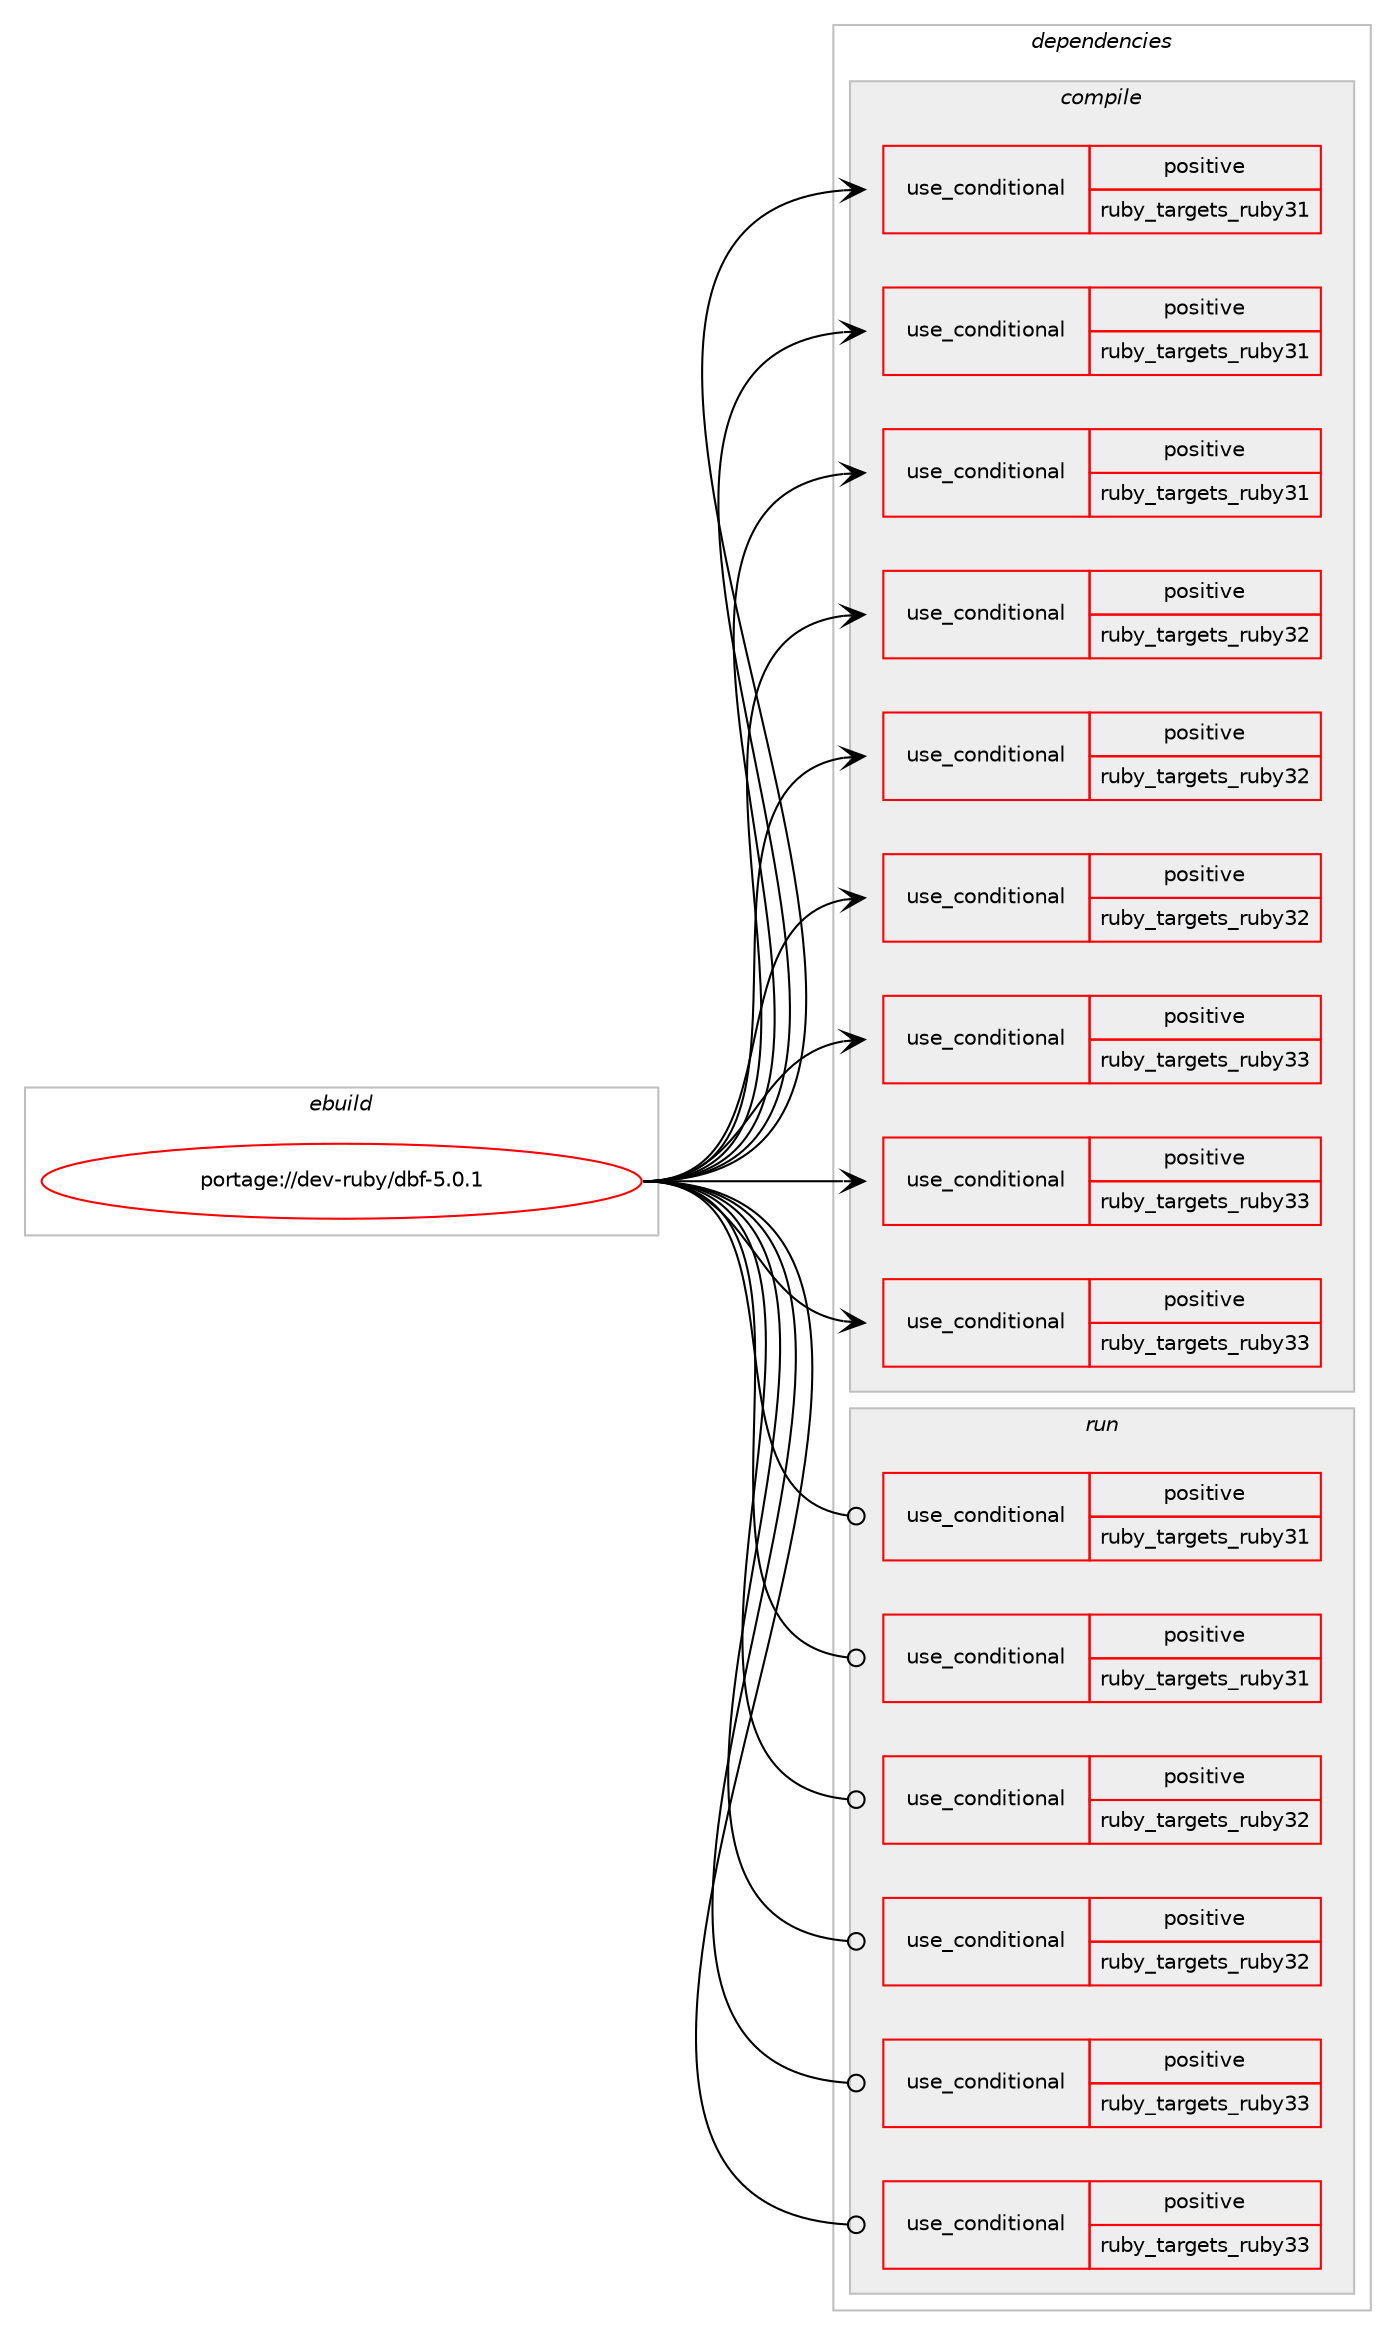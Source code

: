 digraph prolog {

# *************
# Graph options
# *************

newrank=true;
concentrate=true;
compound=true;
graph [rankdir=LR,fontname=Helvetica,fontsize=10,ranksep=1.5];#, ranksep=2.5, nodesep=0.2];
edge  [arrowhead=vee];
node  [fontname=Helvetica,fontsize=10];

# **********
# The ebuild
# **********

subgraph cluster_leftcol {
color=gray;
rank=same;
label=<<i>ebuild</i>>;
id [label="portage://dev-ruby/dbf-5.0.1", color=red, width=4, href="../dev-ruby/dbf-5.0.1.svg"];
}

# ****************
# The dependencies
# ****************

subgraph cluster_midcol {
color=gray;
label=<<i>dependencies</i>>;
subgraph cluster_compile {
fillcolor="#eeeeee";
style=filled;
label=<<i>compile</i>>;
subgraph cond45223 {
dependency92188 [label=<<TABLE BORDER="0" CELLBORDER="1" CELLSPACING="0" CELLPADDING="4"><TR><TD ROWSPAN="3" CELLPADDING="10">use_conditional</TD></TR><TR><TD>positive</TD></TR><TR><TD>ruby_targets_ruby31</TD></TR></TABLE>>, shape=none, color=red];
# *** BEGIN UNKNOWN DEPENDENCY TYPE (TODO) ***
# dependency92188 -> package_dependency(portage://dev-ruby/dbf-5.0.1,install,no,dev-lang,ruby,none,[,,],[slot(3.1)],[])
# *** END UNKNOWN DEPENDENCY TYPE (TODO) ***

}
id:e -> dependency92188:w [weight=20,style="solid",arrowhead="vee"];
subgraph cond45224 {
dependency92189 [label=<<TABLE BORDER="0" CELLBORDER="1" CELLSPACING="0" CELLPADDING="4"><TR><TD ROWSPAN="3" CELLPADDING="10">use_conditional</TD></TR><TR><TD>positive</TD></TR><TR><TD>ruby_targets_ruby31</TD></TR></TABLE>>, shape=none, color=red];
# *** BEGIN UNKNOWN DEPENDENCY TYPE (TODO) ***
# dependency92189 -> package_dependency(portage://dev-ruby/dbf-5.0.1,install,no,dev-ruby,csv,none,[,,],[],[use(enable(ruby_targets_ruby31),negative)])
# *** END UNKNOWN DEPENDENCY TYPE (TODO) ***

}
id:e -> dependency92189:w [weight=20,style="solid",arrowhead="vee"];
subgraph cond45225 {
dependency92190 [label=<<TABLE BORDER="0" CELLBORDER="1" CELLSPACING="0" CELLPADDING="4"><TR><TD ROWSPAN="3" CELLPADDING="10">use_conditional</TD></TR><TR><TD>positive</TD></TR><TR><TD>ruby_targets_ruby31</TD></TR></TABLE>>, shape=none, color=red];
# *** BEGIN UNKNOWN DEPENDENCY TYPE (TODO) ***
# dependency92190 -> package_dependency(portage://dev-ruby/dbf-5.0.1,install,no,virtual,rubygems,none,[,,],[],[use(enable(ruby_targets_ruby31),negative)])
# *** END UNKNOWN DEPENDENCY TYPE (TODO) ***

}
id:e -> dependency92190:w [weight=20,style="solid",arrowhead="vee"];
subgraph cond45226 {
dependency92191 [label=<<TABLE BORDER="0" CELLBORDER="1" CELLSPACING="0" CELLPADDING="4"><TR><TD ROWSPAN="3" CELLPADDING="10">use_conditional</TD></TR><TR><TD>positive</TD></TR><TR><TD>ruby_targets_ruby32</TD></TR></TABLE>>, shape=none, color=red];
# *** BEGIN UNKNOWN DEPENDENCY TYPE (TODO) ***
# dependency92191 -> package_dependency(portage://dev-ruby/dbf-5.0.1,install,no,dev-lang,ruby,none,[,,],[slot(3.2)],[])
# *** END UNKNOWN DEPENDENCY TYPE (TODO) ***

}
id:e -> dependency92191:w [weight=20,style="solid",arrowhead="vee"];
subgraph cond45227 {
dependency92192 [label=<<TABLE BORDER="0" CELLBORDER="1" CELLSPACING="0" CELLPADDING="4"><TR><TD ROWSPAN="3" CELLPADDING="10">use_conditional</TD></TR><TR><TD>positive</TD></TR><TR><TD>ruby_targets_ruby32</TD></TR></TABLE>>, shape=none, color=red];
# *** BEGIN UNKNOWN DEPENDENCY TYPE (TODO) ***
# dependency92192 -> package_dependency(portage://dev-ruby/dbf-5.0.1,install,no,dev-ruby,csv,none,[,,],[],[use(enable(ruby_targets_ruby32),negative)])
# *** END UNKNOWN DEPENDENCY TYPE (TODO) ***

}
id:e -> dependency92192:w [weight=20,style="solid",arrowhead="vee"];
subgraph cond45228 {
dependency92193 [label=<<TABLE BORDER="0" CELLBORDER="1" CELLSPACING="0" CELLPADDING="4"><TR><TD ROWSPAN="3" CELLPADDING="10">use_conditional</TD></TR><TR><TD>positive</TD></TR><TR><TD>ruby_targets_ruby32</TD></TR></TABLE>>, shape=none, color=red];
# *** BEGIN UNKNOWN DEPENDENCY TYPE (TODO) ***
# dependency92193 -> package_dependency(portage://dev-ruby/dbf-5.0.1,install,no,virtual,rubygems,none,[,,],[],[use(enable(ruby_targets_ruby32),negative)])
# *** END UNKNOWN DEPENDENCY TYPE (TODO) ***

}
id:e -> dependency92193:w [weight=20,style="solid",arrowhead="vee"];
subgraph cond45229 {
dependency92194 [label=<<TABLE BORDER="0" CELLBORDER="1" CELLSPACING="0" CELLPADDING="4"><TR><TD ROWSPAN="3" CELLPADDING="10">use_conditional</TD></TR><TR><TD>positive</TD></TR><TR><TD>ruby_targets_ruby33</TD></TR></TABLE>>, shape=none, color=red];
# *** BEGIN UNKNOWN DEPENDENCY TYPE (TODO) ***
# dependency92194 -> package_dependency(portage://dev-ruby/dbf-5.0.1,install,no,dev-lang,ruby,none,[,,],[slot(3.3)],[])
# *** END UNKNOWN DEPENDENCY TYPE (TODO) ***

}
id:e -> dependency92194:w [weight=20,style="solid",arrowhead="vee"];
subgraph cond45230 {
dependency92195 [label=<<TABLE BORDER="0" CELLBORDER="1" CELLSPACING="0" CELLPADDING="4"><TR><TD ROWSPAN="3" CELLPADDING="10">use_conditional</TD></TR><TR><TD>positive</TD></TR><TR><TD>ruby_targets_ruby33</TD></TR></TABLE>>, shape=none, color=red];
# *** BEGIN UNKNOWN DEPENDENCY TYPE (TODO) ***
# dependency92195 -> package_dependency(portage://dev-ruby/dbf-5.0.1,install,no,dev-ruby,csv,none,[,,],[],[use(enable(ruby_targets_ruby33),negative)])
# *** END UNKNOWN DEPENDENCY TYPE (TODO) ***

}
id:e -> dependency92195:w [weight=20,style="solid",arrowhead="vee"];
subgraph cond45231 {
dependency92196 [label=<<TABLE BORDER="0" CELLBORDER="1" CELLSPACING="0" CELLPADDING="4"><TR><TD ROWSPAN="3" CELLPADDING="10">use_conditional</TD></TR><TR><TD>positive</TD></TR><TR><TD>ruby_targets_ruby33</TD></TR></TABLE>>, shape=none, color=red];
# *** BEGIN UNKNOWN DEPENDENCY TYPE (TODO) ***
# dependency92196 -> package_dependency(portage://dev-ruby/dbf-5.0.1,install,no,virtual,rubygems,none,[,,],[],[use(enable(ruby_targets_ruby33),negative)])
# *** END UNKNOWN DEPENDENCY TYPE (TODO) ***

}
id:e -> dependency92196:w [weight=20,style="solid",arrowhead="vee"];
}
subgraph cluster_compileandrun {
fillcolor="#eeeeee";
style=filled;
label=<<i>compile and run</i>>;
}
subgraph cluster_run {
fillcolor="#eeeeee";
style=filled;
label=<<i>run</i>>;
subgraph cond45232 {
dependency92197 [label=<<TABLE BORDER="0" CELLBORDER="1" CELLSPACING="0" CELLPADDING="4"><TR><TD ROWSPAN="3" CELLPADDING="10">use_conditional</TD></TR><TR><TD>positive</TD></TR><TR><TD>ruby_targets_ruby31</TD></TR></TABLE>>, shape=none, color=red];
# *** BEGIN UNKNOWN DEPENDENCY TYPE (TODO) ***
# dependency92197 -> package_dependency(portage://dev-ruby/dbf-5.0.1,run,no,dev-lang,ruby,none,[,,],[slot(3.1)],[])
# *** END UNKNOWN DEPENDENCY TYPE (TODO) ***

}
id:e -> dependency92197:w [weight=20,style="solid",arrowhead="odot"];
subgraph cond45233 {
dependency92198 [label=<<TABLE BORDER="0" CELLBORDER="1" CELLSPACING="0" CELLPADDING="4"><TR><TD ROWSPAN="3" CELLPADDING="10">use_conditional</TD></TR><TR><TD>positive</TD></TR><TR><TD>ruby_targets_ruby31</TD></TR></TABLE>>, shape=none, color=red];
# *** BEGIN UNKNOWN DEPENDENCY TYPE (TODO) ***
# dependency92198 -> package_dependency(portage://dev-ruby/dbf-5.0.1,run,no,virtual,rubygems,none,[,,],[],[use(enable(ruby_targets_ruby31),negative)])
# *** END UNKNOWN DEPENDENCY TYPE (TODO) ***

}
id:e -> dependency92198:w [weight=20,style="solid",arrowhead="odot"];
subgraph cond45234 {
dependency92199 [label=<<TABLE BORDER="0" CELLBORDER="1" CELLSPACING="0" CELLPADDING="4"><TR><TD ROWSPAN="3" CELLPADDING="10">use_conditional</TD></TR><TR><TD>positive</TD></TR><TR><TD>ruby_targets_ruby32</TD></TR></TABLE>>, shape=none, color=red];
# *** BEGIN UNKNOWN DEPENDENCY TYPE (TODO) ***
# dependency92199 -> package_dependency(portage://dev-ruby/dbf-5.0.1,run,no,dev-lang,ruby,none,[,,],[slot(3.2)],[])
# *** END UNKNOWN DEPENDENCY TYPE (TODO) ***

}
id:e -> dependency92199:w [weight=20,style="solid",arrowhead="odot"];
subgraph cond45235 {
dependency92200 [label=<<TABLE BORDER="0" CELLBORDER="1" CELLSPACING="0" CELLPADDING="4"><TR><TD ROWSPAN="3" CELLPADDING="10">use_conditional</TD></TR><TR><TD>positive</TD></TR><TR><TD>ruby_targets_ruby32</TD></TR></TABLE>>, shape=none, color=red];
# *** BEGIN UNKNOWN DEPENDENCY TYPE (TODO) ***
# dependency92200 -> package_dependency(portage://dev-ruby/dbf-5.0.1,run,no,virtual,rubygems,none,[,,],[],[use(enable(ruby_targets_ruby32),negative)])
# *** END UNKNOWN DEPENDENCY TYPE (TODO) ***

}
id:e -> dependency92200:w [weight=20,style="solid",arrowhead="odot"];
subgraph cond45236 {
dependency92201 [label=<<TABLE BORDER="0" CELLBORDER="1" CELLSPACING="0" CELLPADDING="4"><TR><TD ROWSPAN="3" CELLPADDING="10">use_conditional</TD></TR><TR><TD>positive</TD></TR><TR><TD>ruby_targets_ruby33</TD></TR></TABLE>>, shape=none, color=red];
# *** BEGIN UNKNOWN DEPENDENCY TYPE (TODO) ***
# dependency92201 -> package_dependency(portage://dev-ruby/dbf-5.0.1,run,no,dev-lang,ruby,none,[,,],[slot(3.3)],[])
# *** END UNKNOWN DEPENDENCY TYPE (TODO) ***

}
id:e -> dependency92201:w [weight=20,style="solid",arrowhead="odot"];
subgraph cond45237 {
dependency92202 [label=<<TABLE BORDER="0" CELLBORDER="1" CELLSPACING="0" CELLPADDING="4"><TR><TD ROWSPAN="3" CELLPADDING="10">use_conditional</TD></TR><TR><TD>positive</TD></TR><TR><TD>ruby_targets_ruby33</TD></TR></TABLE>>, shape=none, color=red];
# *** BEGIN UNKNOWN DEPENDENCY TYPE (TODO) ***
# dependency92202 -> package_dependency(portage://dev-ruby/dbf-5.0.1,run,no,virtual,rubygems,none,[,,],[],[use(enable(ruby_targets_ruby33),negative)])
# *** END UNKNOWN DEPENDENCY TYPE (TODO) ***

}
id:e -> dependency92202:w [weight=20,style="solid",arrowhead="odot"];
}
}

# **************
# The candidates
# **************

subgraph cluster_choices {
rank=same;
color=gray;
label=<<i>candidates</i>>;

}

}
